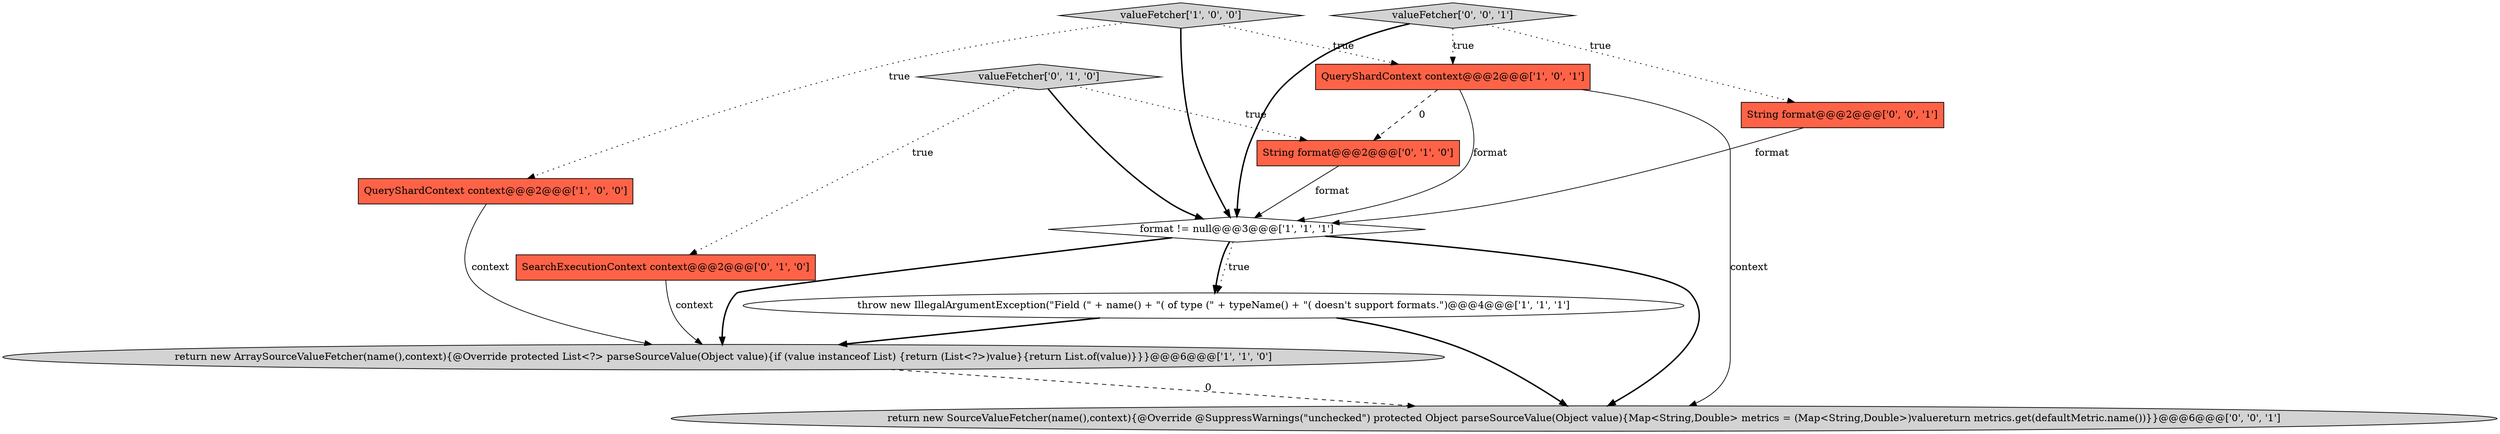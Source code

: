 digraph {
2 [style = filled, label = "return new ArraySourceValueFetcher(name(),context){@Override protected List<?> parseSourceValue(Object value){if (value instanceof List) {return (List<?>)value}{return List.of(value)}}}@@@6@@@['1', '1', '0']", fillcolor = lightgray, shape = ellipse image = "AAA0AAABBB1BBB"];
1 [style = filled, label = "valueFetcher['1', '0', '0']", fillcolor = lightgray, shape = diamond image = "AAA0AAABBB1BBB"];
0 [style = filled, label = "format != null@@@3@@@['1', '1', '1']", fillcolor = white, shape = diamond image = "AAA0AAABBB1BBB"];
6 [style = filled, label = "SearchExecutionContext context@@@2@@@['0', '1', '0']", fillcolor = tomato, shape = box image = "AAA0AAABBB2BBB"];
5 [style = filled, label = "QueryShardContext context@@@2@@@['1', '0', '1']", fillcolor = tomato, shape = box image = "AAA0AAABBB1BBB"];
4 [style = filled, label = "QueryShardContext context@@@2@@@['1', '0', '0']", fillcolor = tomato, shape = box image = "AAA0AAABBB1BBB"];
11 [style = filled, label = "valueFetcher['0', '0', '1']", fillcolor = lightgray, shape = diamond image = "AAA0AAABBB3BBB"];
9 [style = filled, label = "return new SourceValueFetcher(name(),context){@Override @SuppressWarnings(\"unchecked\") protected Object parseSourceValue(Object value){Map<String,Double> metrics = (Map<String,Double>)valuereturn metrics.get(defaultMetric.name())}}@@@6@@@['0', '0', '1']", fillcolor = lightgray, shape = ellipse image = "AAA0AAABBB3BBB"];
8 [style = filled, label = "valueFetcher['0', '1', '0']", fillcolor = lightgray, shape = diamond image = "AAA0AAABBB2BBB"];
3 [style = filled, label = "throw new IllegalArgumentException(\"Field (\" + name() + \"( of type (\" + typeName() + \"( doesn't support formats.\")@@@4@@@['1', '1', '1']", fillcolor = white, shape = ellipse image = "AAA0AAABBB1BBB"];
7 [style = filled, label = "String format@@@2@@@['0', '1', '0']", fillcolor = tomato, shape = box image = "AAA1AAABBB2BBB"];
10 [style = filled, label = "String format@@@2@@@['0', '0', '1']", fillcolor = tomato, shape = box image = "AAA0AAABBB3BBB"];
0->3 [style = bold, label=""];
0->9 [style = bold, label=""];
5->9 [style = solid, label="context"];
5->0 [style = solid, label="format"];
11->10 [style = dotted, label="true"];
0->2 [style = bold, label=""];
8->7 [style = dotted, label="true"];
11->5 [style = dotted, label="true"];
1->4 [style = dotted, label="true"];
1->0 [style = bold, label=""];
7->0 [style = solid, label="format"];
8->0 [style = bold, label=""];
3->9 [style = bold, label=""];
11->0 [style = bold, label=""];
6->2 [style = solid, label="context"];
8->6 [style = dotted, label="true"];
3->2 [style = bold, label=""];
2->9 [style = dashed, label="0"];
4->2 [style = solid, label="context"];
0->3 [style = dotted, label="true"];
5->7 [style = dashed, label="0"];
1->5 [style = dotted, label="true"];
10->0 [style = solid, label="format"];
}
